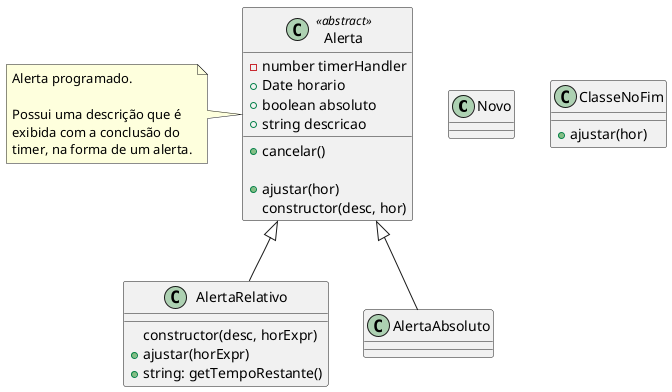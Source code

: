 @startuml "Classes"

top to bottom direction

class Novo{
  'não faz nada
}

class Alerta <<abstract>> {
  - number timerHandler
  + Date horario
  + boolean absoluto
  + string descricao
  + cancelar()

  + ajustar(hor)
  constructor(desc, hor)
}
note left of Alerta : Alerta programado.\n\nPossui uma descrição que é\nexibida com a conclusão do\ntimer, na forma de um alerta.

class AlertaRelativo {
  constructor(desc, horExpr)
  + ajustar(horExpr)
  + string: getTempoRestante()
}





class ClasseNoFim{
  + ajustar(hor)
}


Alerta <|-- AlertaRelativo
Alerta <|-- AlertaAbsoluto

@enduml
